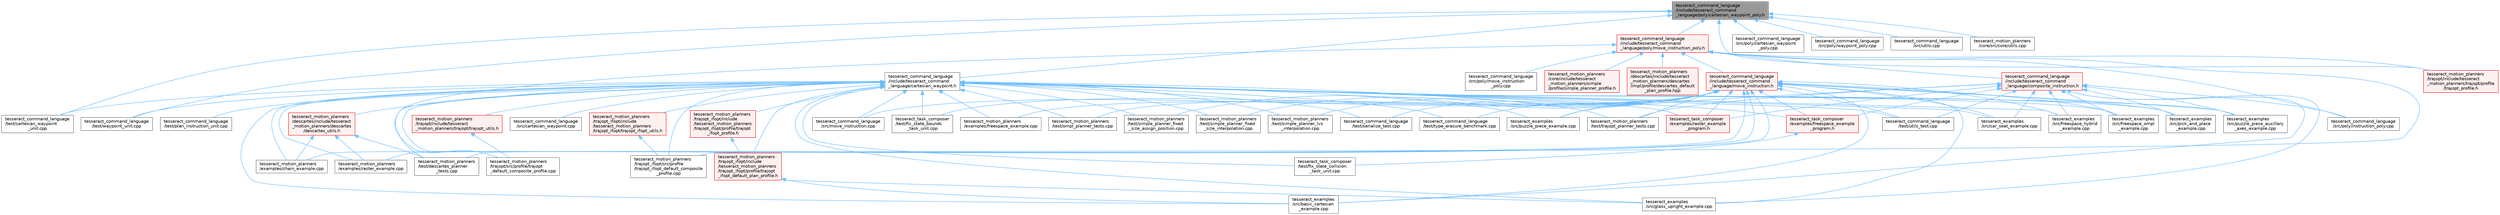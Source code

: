 digraph "tesseract_command_language/include/tesseract_command_language/poly/cartesian_waypoint_poly.h"
{
 // LATEX_PDF_SIZE
  bgcolor="transparent";
  edge [fontname=Helvetica,fontsize=10,labelfontname=Helvetica,labelfontsize=10];
  node [fontname=Helvetica,fontsize=10,shape=box,height=0.2,width=0.4];
  Node1 [label="tesseract_command_language\l/include/tesseract_command\l_language/poly/cartesian_waypoint_poly.h",height=0.2,width=0.4,color="gray40", fillcolor="grey60", style="filled", fontcolor="black",tooltip="The cartesian waypoint interface."];
  Node1 -> Node2 [dir="back",color="steelblue1",style="solid"];
  Node2 [label="tesseract_command_language\l/include/tesseract_command\l_language/cartesian_waypoint.h",height=0.2,width=0.4,color="grey40", fillcolor="white", style="filled",URL="$d3/d18/cartesian__waypoint_8h.html",tooltip=" "];
  Node2 -> Node3 [dir="back",color="steelblue1",style="solid"];
  Node3 [label="tesseract_command_language\l/src/cartesian_waypoint.cpp",height=0.2,width=0.4,color="grey40", fillcolor="white", style="filled",URL="$dc/d46/cartesian__waypoint_8cpp.html",tooltip=" "];
  Node2 -> Node4 [dir="back",color="steelblue1",style="solid"];
  Node4 [label="tesseract_command_language\l/src/move_instruction.cpp",height=0.2,width=0.4,color="grey40", fillcolor="white", style="filled",URL="$d8/d1d/move__instruction_8cpp.html",tooltip=" "];
  Node2 -> Node5 [dir="back",color="steelblue1",style="solid"];
  Node5 [label="tesseract_command_language\l/test/cartesian_waypoint\l_unit.cpp",height=0.2,width=0.4,color="grey40", fillcolor="white", style="filled",URL="$d5/d4d/cartesian__waypoint__unit_8cpp.html",tooltip="Contains unit tests for CartesianWaypoint."];
  Node2 -> Node6 [dir="back",color="steelblue1",style="solid"];
  Node6 [label="tesseract_command_language\l/test/plan_instruction_unit.cpp",height=0.2,width=0.4,color="grey40", fillcolor="white", style="filled",URL="$d6/d92/plan__instruction__unit_8cpp.html",tooltip="Contains unit tests for PlanInstruction."];
  Node2 -> Node7 [dir="back",color="steelblue1",style="solid"];
  Node7 [label="tesseract_command_language\l/test/serialize_test.cpp",height=0.2,width=0.4,color="grey40", fillcolor="white", style="filled",URL="$de/df3/tesseract__command__language_2test_2serialize__test_8cpp.html",tooltip=" "];
  Node2 -> Node8 [dir="back",color="steelblue1",style="solid"];
  Node8 [label="tesseract_command_language\l/test/type_erasure_benchmark.cpp",height=0.2,width=0.4,color="grey40", fillcolor="white", style="filled",URL="$d1/dbe/type__erasure__benchmark_8cpp.html",tooltip=" "];
  Node2 -> Node9 [dir="back",color="steelblue1",style="solid"];
  Node9 [label="tesseract_command_language\l/test/utils_test.cpp",height=0.2,width=0.4,color="grey40", fillcolor="white", style="filled",URL="$d8/df6/tesseract__command__language_2test_2utils__test_8cpp.html",tooltip=" "];
  Node2 -> Node10 [dir="back",color="steelblue1",style="solid"];
  Node10 [label="tesseract_command_language\l/test/waypoint_unit.cpp",height=0.2,width=0.4,color="grey40", fillcolor="white", style="filled",URL="$d2/dc3/waypoint__unit_8cpp.html",tooltip=" "];
  Node2 -> Node11 [dir="back",color="steelblue1",style="solid"];
  Node11 [label="tesseract_examples\l/src/basic_cartesian\l_example.cpp",height=0.2,width=0.4,color="grey40", fillcolor="white", style="filled",URL="$da/d69/basic__cartesian__example_8cpp.html",tooltip=" "];
  Node2 -> Node12 [dir="back",color="steelblue1",style="solid"];
  Node12 [label="tesseract_examples\l/src/car_seat_example.cpp",height=0.2,width=0.4,color="grey40", fillcolor="white", style="filled",URL="$d0/d87/car__seat__example_8cpp.html",tooltip="Car seat example implementation."];
  Node2 -> Node13 [dir="back",color="steelblue1",style="solid"];
  Node13 [label="tesseract_examples\l/src/freespace_hybrid\l_example.cpp",height=0.2,width=0.4,color="grey40", fillcolor="white", style="filled",URL="$d1/dda/freespace__hybrid__example_8cpp.html",tooltip=" "];
  Node2 -> Node14 [dir="back",color="steelblue1",style="solid"];
  Node14 [label="tesseract_examples\l/src/freespace_ompl\l_example.cpp",height=0.2,width=0.4,color="grey40", fillcolor="white", style="filled",URL="$d1/d33/freespace__ompl__example_8cpp.html",tooltip="An example of a feespace motion planning with OMPL."];
  Node2 -> Node15 [dir="back",color="steelblue1",style="solid"];
  Node15 [label="tesseract_examples\l/src/glass_upright_example.cpp",height=0.2,width=0.4,color="grey40", fillcolor="white", style="filled",URL="$dc/da1/glass__upright__example_8cpp.html",tooltip="Glass upright example implementation."];
  Node2 -> Node16 [dir="back",color="steelblue1",style="solid"];
  Node16 [label="tesseract_examples\l/src/pick_and_place\l_example.cpp",height=0.2,width=0.4,color="grey40", fillcolor="white", style="filled",URL="$d9/d6a/pick__and__place__example_8cpp.html",tooltip="Pick and place implementation."];
  Node2 -> Node17 [dir="back",color="steelblue1",style="solid"];
  Node17 [label="tesseract_examples\l/src/puzzle_piece_auxillary\l_axes_example.cpp",height=0.2,width=0.4,color="grey40", fillcolor="white", style="filled",URL="$d3/d7e/puzzle__piece__auxillary__axes__example_8cpp.html",tooltip="Puzzle piece auxillary axes implementation."];
  Node2 -> Node18 [dir="back",color="steelblue1",style="solid"];
  Node18 [label="tesseract_examples\l/src/puzzle_piece_example.cpp",height=0.2,width=0.4,color="grey40", fillcolor="white", style="filled",URL="$dd/d8f/puzzle__piece__example_8cpp.html",tooltip="Puzzle piece example implementation."];
  Node2 -> Node19 [dir="back",color="steelblue1",style="solid"];
  Node19 [label="tesseract_motion_planners\l/descartes/include/tesseract\l_motion_planners/descartes\l/descartes_utils.h",height=0.2,width=0.4,color="red", fillcolor="#FFF0F0", style="filled",URL="$d3/d9c/descartes__utils_8h.html",tooltip=" "];
  Node19 -> Node31 [dir="back",color="steelblue1",style="solid"];
  Node31 [label="tesseract_motion_planners\l/examples/chain_example.cpp",height=0.2,width=0.4,color="grey40", fillcolor="white", style="filled",URL="$d2/de8/chain__example_8cpp.html",tooltip="Chained motion planning example."];
  Node19 -> Node32 [dir="back",color="steelblue1",style="solid"];
  Node32 [label="tesseract_motion_planners\l/examples/raster_example.cpp",height=0.2,width=0.4,color="grey40", fillcolor="white", style="filled",URL="$d4/dfe/raster__example_8cpp.html",tooltip="Raster motion planning example."];
  Node19 -> Node33 [dir="back",color="steelblue1",style="solid"];
  Node33 [label="tesseract_motion_planners\l/test/descartes_planner\l_tests.cpp",height=0.2,width=0.4,color="grey40", fillcolor="white", style="filled",URL="$d6/dcb/descartes__planner__tests_8cpp.html",tooltip="This contains unit test for the tesseract descartes planner."];
  Node2 -> Node31 [dir="back",color="steelblue1",style="solid"];
  Node2 -> Node35 [dir="back",color="steelblue1",style="solid"];
  Node35 [label="tesseract_motion_planners\l/examples/freespace_example.cpp",height=0.2,width=0.4,color="grey40", fillcolor="white", style="filled",URL="$d4/d82/freespace__example_8cpp.html",tooltip="Freespace motion planning example."];
  Node2 -> Node32 [dir="back",color="steelblue1",style="solid"];
  Node2 -> Node33 [dir="back",color="steelblue1",style="solid"];
  Node2 -> Node36 [dir="back",color="steelblue1",style="solid"];
  Node36 [label="tesseract_motion_planners\l/test/ompl_planner_tests.cpp",height=0.2,width=0.4,color="grey40", fillcolor="white", style="filled",URL="$d9/d5d/ompl__planner__tests_8cpp.html",tooltip="This contains unit test for the tesseract descartes planner."];
  Node2 -> Node37 [dir="back",color="steelblue1",style="solid"];
  Node37 [label="tesseract_motion_planners\l/test/simple_planner_fixed\l_size_assign_position.cpp",height=0.2,width=0.4,color="grey40", fillcolor="white", style="filled",URL="$d7/d25/simple__planner__fixed__size__assign__position_8cpp.html",tooltip=" "];
  Node2 -> Node38 [dir="back",color="steelblue1",style="solid"];
  Node38 [label="tesseract_motion_planners\l/test/simple_planner_fixed\l_size_interpolation.cpp",height=0.2,width=0.4,color="grey40", fillcolor="white", style="filled",URL="$dd/db6/simple__planner__fixed__size__interpolation_8cpp.html",tooltip=" "];
  Node2 -> Node39 [dir="back",color="steelblue1",style="solid"];
  Node39 [label="tesseract_motion_planners\l/test/simple_planner_lvs\l_interpolation.cpp",height=0.2,width=0.4,color="grey40", fillcolor="white", style="filled",URL="$d7/ddc/simple__planner__lvs__interpolation_8cpp.html",tooltip=" "];
  Node2 -> Node40 [dir="back",color="steelblue1",style="solid"];
  Node40 [label="tesseract_motion_planners\l/test/trajopt_planner_tests.cpp",height=0.2,width=0.4,color="grey40", fillcolor="white", style="filled",URL="$db/d0c/trajopt__planner__tests_8cpp.html",tooltip=" "];
  Node2 -> Node41 [dir="back",color="steelblue1",style="solid"];
  Node41 [label="tesseract_motion_planners\l/trajopt/include/tesseract\l_motion_planners/trajopt/trajopt_utils.h",height=0.2,width=0.4,color="red", fillcolor="#FFF0F0", style="filled",URL="$db/d61/trajopt__utils_8h.html",tooltip=" "];
  Node41 -> Node42 [dir="back",color="steelblue1",style="solid"];
  Node42 [label="tesseract_motion_planners\l/trajopt/src/profile/trajopt\l_default_composite_profile.cpp",height=0.2,width=0.4,color="grey40", fillcolor="white", style="filled",URL="$d7/dc1/trajopt__default__composite__profile_8cpp.html",tooltip=" "];
  Node2 -> Node42 [dir="back",color="steelblue1",style="solid"];
  Node2 -> Node45 [dir="back",color="steelblue1",style="solid"];
  Node45 [label="tesseract_motion_planners\l/trajopt_ifopt/include\l/tesseract_motion_planners\l/trajopt_ifopt/profile/trajopt\l_ifopt_default_plan_profile.h",height=0.2,width=0.4,color="red", fillcolor="#FFF0F0", style="filled",URL="$dd/d35/trajopt__ifopt__default__plan__profile_8h.html",tooltip=" "];
  Node45 -> Node11 [dir="back",color="steelblue1",style="solid"];
  Node45 -> Node15 [dir="back",color="steelblue1",style="solid"];
  Node2 -> Node48 [dir="back",color="steelblue1",style="solid"];
  Node48 [label="tesseract_motion_planners\l/trajopt_ifopt/include\l/tesseract_motion_planners\l/trajopt_ifopt/profile/trajopt\l_ifopt_profile.h",height=0.2,width=0.4,color="red", fillcolor="#FFF0F0", style="filled",URL="$d3/da7/trajopt__ifopt__profile_8h.html",tooltip=" "];
  Node48 -> Node45 [dir="back",color="steelblue1",style="solid"];
  Node2 -> Node53 [dir="back",color="steelblue1",style="solid"];
  Node53 [label="tesseract_motion_planners\l/trajopt_ifopt/include\l/tesseract_motion_planners\l/trajopt_ifopt/trajopt_ifopt_utils.h",height=0.2,width=0.4,color="red", fillcolor="#FFF0F0", style="filled",URL="$d8/d0f/trajopt__ifopt__utils_8h.html",tooltip=" "];
  Node53 -> Node50 [dir="back",color="steelblue1",style="solid"];
  Node50 [label="tesseract_motion_planners\l/trajopt_ifopt/src/profile\l/trajopt_ifopt_default_composite\l_profile.cpp",height=0.2,width=0.4,color="grey40", fillcolor="white", style="filled",URL="$d9/d01/trajopt__ifopt__default__composite__profile_8cpp.html",tooltip=" "];
  Node2 -> Node50 [dir="back",color="steelblue1",style="solid"];
  Node2 -> Node55 [dir="back",color="steelblue1",style="solid"];
  Node55 [label="tesseract_task_composer\l/examples/freespace_example\l_program.h",height=0.2,width=0.4,color="red", fillcolor="#FFF0F0", style="filled",URL="$d2/d98/freespace__example__program_8h.html",tooltip=" "];
  Node55 -> Node57 [dir="back",color="steelblue1",style="solid"];
  Node57 [label="tesseract_task_composer\l/test/fix_state_collision\l_task_unit.cpp",height=0.2,width=0.4,color="grey40", fillcolor="white", style="filled",URL="$dc/d6a/fix__state__collision__task__unit_8cpp.html",tooltip=" "];
  Node2 -> Node60 [dir="back",color="steelblue1",style="solid"];
  Node60 [label="tesseract_task_composer\l/examples/raster_example\l_program.h",height=0.2,width=0.4,color="red", fillcolor="#FFF0F0", style="filled",URL="$db/d2d/raster__example__program_8h.html",tooltip="Example raster paths."];
  Node2 -> Node62 [dir="back",color="steelblue1",style="solid"];
  Node62 [label="tesseract_task_composer\l/test/fix_state_bounds\l_task_unit.cpp",height=0.2,width=0.4,color="grey40", fillcolor="white", style="filled",URL="$d1/d6c/fix__state__bounds__task__unit_8cpp.html",tooltip=" "];
  Node2 -> Node57 [dir="back",color="steelblue1",style="solid"];
  Node1 -> Node63 [dir="back",color="steelblue1",style="solid"];
  Node63 [label="tesseract_command_language\l/include/tesseract_command\l_language/poly/move_instruction_poly.h",height=0.2,width=0.4,color="red", fillcolor="#FFF0F0", style="filled",URL="$dc/df1/move__instruction__poly_8h.html",tooltip="The move instruction interface."];
  Node63 -> Node64 [dir="back",color="steelblue1",style="solid"];
  Node64 [label="tesseract_command_language\l/include/tesseract_command\l_language/composite_instruction.h",height=0.2,width=0.4,color="red", fillcolor="#FFF0F0", style="filled",URL="$d5/df7/composite__instruction_8h.html",tooltip=" "];
  Node64 -> Node91 [dir="back",color="steelblue1",style="solid"];
  Node91 [label="tesseract_command_language\l/src/poly/instruction_poly.cpp",height=0.2,width=0.4,color="grey40", fillcolor="white", style="filled",URL="$d5/d10/instruction__poly_8cpp.html",tooltip=" "];
  Node64 -> Node9 [dir="back",color="steelblue1",style="solid"];
  Node64 -> Node11 [dir="back",color="steelblue1",style="solid"];
  Node64 -> Node12 [dir="back",color="steelblue1",style="solid"];
  Node64 -> Node13 [dir="back",color="steelblue1",style="solid"];
  Node64 -> Node14 [dir="back",color="steelblue1",style="solid"];
  Node64 -> Node15 [dir="back",color="steelblue1",style="solid"];
  Node64 -> Node16 [dir="back",color="steelblue1",style="solid"];
  Node64 -> Node17 [dir="back",color="steelblue1",style="solid"];
  Node64 -> Node18 [dir="back",color="steelblue1",style="solid"];
  Node64 -> Node40 [dir="back",color="steelblue1",style="solid"];
  Node64 -> Node55 [dir="back",color="steelblue1",style="solid"];
  Node64 -> Node60 [dir="back",color="steelblue1",style="solid"];
  Node63 -> Node144 [dir="back",color="steelblue1",style="solid"];
  Node144 [label="tesseract_command_language\l/include/tesseract_command\l_language/move_instruction.h",height=0.2,width=0.4,color="red", fillcolor="#FFF0F0", style="filled",URL="$da/d74/move__instruction_8h.html",tooltip=" "];
  Node144 -> Node4 [dir="back",color="steelblue1",style="solid"];
  Node144 -> Node7 [dir="back",color="steelblue1",style="solid"];
  Node144 -> Node8 [dir="back",color="steelblue1",style="solid"];
  Node144 -> Node9 [dir="back",color="steelblue1",style="solid"];
  Node144 -> Node11 [dir="back",color="steelblue1",style="solid"];
  Node144 -> Node12 [dir="back",color="steelblue1",style="solid"];
  Node144 -> Node13 [dir="back",color="steelblue1",style="solid"];
  Node144 -> Node14 [dir="back",color="steelblue1",style="solid"];
  Node144 -> Node15 [dir="back",color="steelblue1",style="solid"];
  Node144 -> Node16 [dir="back",color="steelblue1",style="solid"];
  Node144 -> Node17 [dir="back",color="steelblue1",style="solid"];
  Node144 -> Node18 [dir="back",color="steelblue1",style="solid"];
  Node144 -> Node31 [dir="back",color="steelblue1",style="solid"];
  Node144 -> Node35 [dir="back",color="steelblue1",style="solid"];
  Node144 -> Node32 [dir="back",color="steelblue1",style="solid"];
  Node144 -> Node33 [dir="back",color="steelblue1",style="solid"];
  Node144 -> Node36 [dir="back",color="steelblue1",style="solid"];
  Node144 -> Node37 [dir="back",color="steelblue1",style="solid"];
  Node144 -> Node38 [dir="back",color="steelblue1",style="solid"];
  Node144 -> Node39 [dir="back",color="steelblue1",style="solid"];
  Node144 -> Node40 [dir="back",color="steelblue1",style="solid"];
  Node144 -> Node55 [dir="back",color="steelblue1",style="solid"];
  Node144 -> Node60 [dir="back",color="steelblue1",style="solid"];
  Node144 -> Node62 [dir="back",color="steelblue1",style="solid"];
  Node63 -> Node91 [dir="back",color="steelblue1",style="solid"];
  Node63 -> Node146 [dir="back",color="steelblue1",style="solid"];
  Node146 [label="tesseract_command_language\l/src/poly/move_instruction\l_poly.cpp",height=0.2,width=0.4,color="grey40", fillcolor="white", style="filled",URL="$da/d7f/move__instruction__poly_8cpp.html",tooltip=" "];
  Node63 -> Node116 [dir="back",color="steelblue1",style="solid"];
  Node116 [label="tesseract_motion_planners\l/core/include/tesseract\l_motion_planners/simple\l/profile/simple_planner_profile.h",height=0.2,width=0.4,color="red", fillcolor="#FFF0F0", style="filled",URL="$df/df0/simple__planner__profile_8h.html",tooltip=" "];
  Node63 -> Node23 [dir="back",color="steelblue1",style="solid"];
  Node23 [label="tesseract_motion_planners\l/descartes/include/tesseract\l_motion_planners/descartes\l/impl/profile/descartes_default\l_plan_profile.hpp",height=0.2,width=0.4,color="red", fillcolor="#FFF0F0", style="filled",URL="$df/d3e/descartes__default__plan__profile_8hpp.html",tooltip=" "];
  Node63 -> Node154 [dir="back",color="steelblue1",style="solid"];
  Node154 [label="tesseract_motion_planners\l/trajopt/include/tesseract\l_motion_planners/trajopt/profile\l/trajopt_profile.h",height=0.2,width=0.4,color="red", fillcolor="#FFF0F0", style="filled",URL="$d4/d0d/trajopt__profile_8h.html",tooltip=" "];
  Node63 -> Node42 [dir="back",color="steelblue1",style="solid"];
  Node63 -> Node50 [dir="back",color="steelblue1",style="solid"];
  Node1 -> Node163 [dir="back",color="steelblue1",style="solid"];
  Node163 [label="tesseract_command_language\l/src/poly/cartesian_waypoint\l_poly.cpp",height=0.2,width=0.4,color="grey40", fillcolor="white", style="filled",URL="$d4/d9e/cartesian__waypoint__poly_8cpp.html",tooltip="The cartesian waypoint interface."];
  Node1 -> Node164 [dir="back",color="steelblue1",style="solid"];
  Node164 [label="tesseract_command_language\l/src/poly/waypoint_poly.cpp",height=0.2,width=0.4,color="grey40", fillcolor="white", style="filled",URL="$da/d32/waypoint__poly_8cpp.html",tooltip=" "];
  Node1 -> Node66 [dir="back",color="steelblue1",style="solid"];
  Node66 [label="tesseract_command_language\l/src/utils.cpp",height=0.2,width=0.4,color="grey40", fillcolor="white", style="filled",URL="$df/d2b/tesseract__command__language_2src_2utils_8cpp.html",tooltip=" "];
  Node1 -> Node5 [dir="back",color="steelblue1",style="solid"];
  Node1 -> Node10 [dir="back",color="steelblue1",style="solid"];
  Node1 -> Node69 [dir="back",color="steelblue1",style="solid"];
  Node69 [label="tesseract_motion_planners\l/core/src/core/utils.cpp",height=0.2,width=0.4,color="grey40", fillcolor="white", style="filled",URL="$d9/d32/tesseract__motion__planners_2core_2src_2core_2utils_8cpp.html",tooltip=" "];
  Node1 -> Node154 [dir="back",color="steelblue1",style="solid"];
}
